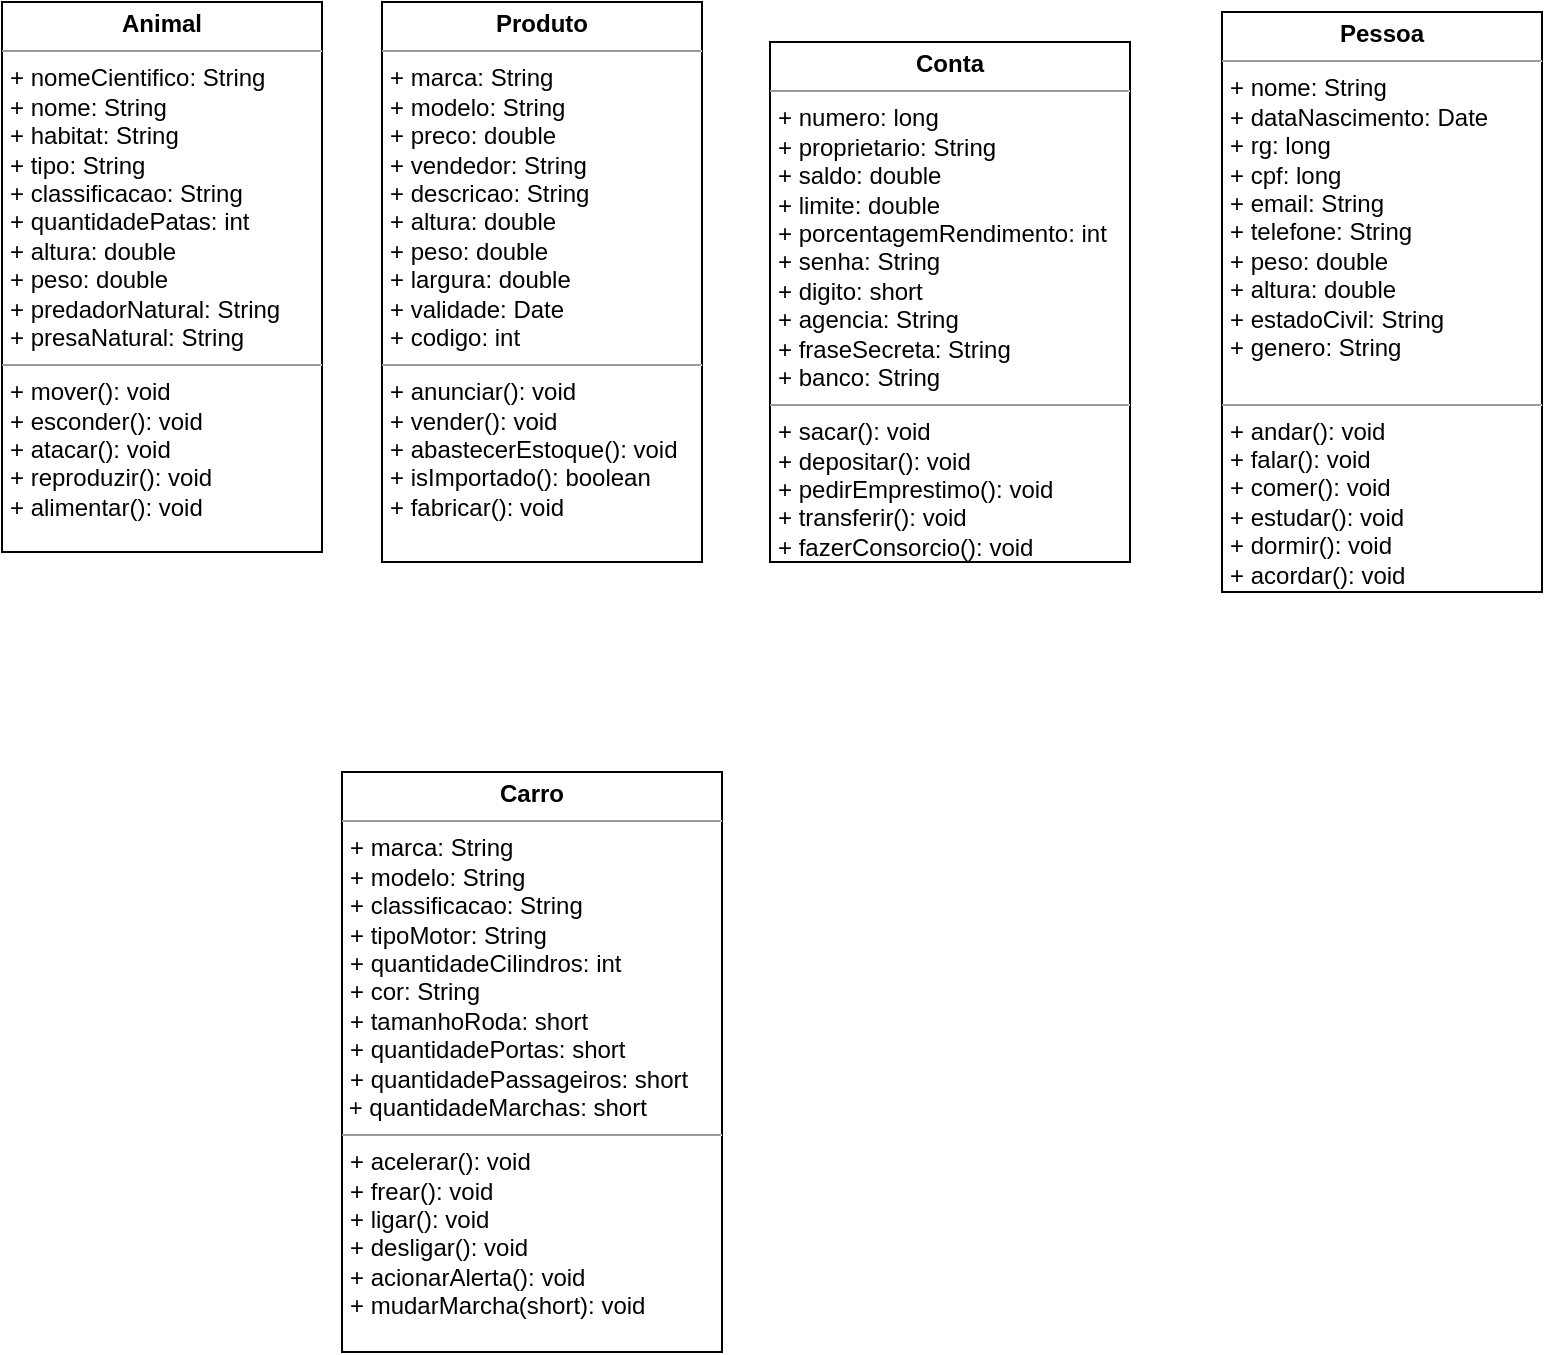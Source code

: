 <mxfile version="14.2.9" type="github">
  <diagram id="IfX7EsXPZk5lvoaHS9w1" name="Page-1">
    <mxGraphModel dx="1381" dy="764" grid="1" gridSize="10" guides="1" tooltips="1" connect="1" arrows="1" fold="1" page="1" pageScale="1" pageWidth="827" pageHeight="1169" math="0" shadow="0">
      <root>
        <mxCell id="0" />
        <mxCell id="1" parent="0" />
        <mxCell id="fcPDaP9ggg8kMUW5NAz6-1" value="&lt;p style=&quot;margin: 0px ; margin-top: 4px ; text-align: center&quot;&gt;&lt;b&gt;Pessoa&lt;/b&gt;&lt;/p&gt;&lt;hr size=&quot;1&quot;&gt;&lt;p style=&quot;margin: 0px ; margin-left: 4px&quot;&gt;+ nome: String&lt;/p&gt;&lt;p style=&quot;margin: 0px ; margin-left: 4px&quot;&gt;+ dataNascimento: Date&lt;/p&gt;&lt;p style=&quot;margin: 0px ; margin-left: 4px&quot;&gt;+ rg: long&lt;/p&gt;&lt;p style=&quot;margin: 0px ; margin-left: 4px&quot;&gt;+ cpf: long&lt;/p&gt;&lt;p style=&quot;margin: 0px ; margin-left: 4px&quot;&gt;+ email: String&lt;/p&gt;&lt;p style=&quot;margin: 0px ; margin-left: 4px&quot;&gt;+ telefone: String&lt;/p&gt;&lt;p style=&quot;margin: 0px ; margin-left: 4px&quot;&gt;+ peso: double&lt;/p&gt;&lt;p style=&quot;margin: 0px ; margin-left: 4px&quot;&gt;+ altura: double&lt;/p&gt;&lt;p style=&quot;margin: 0px ; margin-left: 4px&quot;&gt;+ estadoCivil: String&lt;/p&gt;&lt;p style=&quot;margin: 0px ; margin-left: 4px&quot;&gt;+ genero: String&lt;/p&gt;&lt;p style=&quot;margin: 0px ; margin-left: 4px&quot;&gt;&lt;br&gt;&lt;/p&gt;&lt;hr size=&quot;1&quot;&gt;&lt;p style=&quot;margin: 0px ; margin-left: 4px&quot;&gt;+ andar(): void&lt;/p&gt;&lt;p style=&quot;margin: 0px ; margin-left: 4px&quot;&gt;+ falar(): void&lt;/p&gt;&lt;p style=&quot;margin: 0px ; margin-left: 4px&quot;&gt;+ comer(): void&lt;/p&gt;&lt;p style=&quot;margin: 0px ; margin-left: 4px&quot;&gt;+ estudar(): void&lt;/p&gt;&lt;p style=&quot;margin: 0px ; margin-left: 4px&quot;&gt;+ dormir(): void&lt;/p&gt;&lt;p style=&quot;margin: 0px ; margin-left: 4px&quot;&gt;+ acordar(): void&lt;/p&gt;" style="verticalAlign=top;align=left;overflow=fill;fontSize=12;fontFamily=Helvetica;html=1;" vertex="1" parent="1">
          <mxGeometry x="640" y="100" width="160" height="290" as="geometry" />
        </mxCell>
        <mxCell id="fcPDaP9ggg8kMUW5NAz6-2" value="&lt;p style=&quot;margin: 0px ; margin-top: 4px ; text-align: center&quot;&gt;&lt;b&gt;Conta&lt;/b&gt;&lt;/p&gt;&lt;hr size=&quot;1&quot;&gt;&lt;p style=&quot;margin: 0px ; margin-left: 4px&quot;&gt;+ numero: long&lt;/p&gt;&lt;p style=&quot;margin: 0px ; margin-left: 4px&quot;&gt;+ proprietario: String&lt;/p&gt;&lt;p style=&quot;margin: 0px ; margin-left: 4px&quot;&gt;+ saldo: double&lt;/p&gt;&lt;p style=&quot;margin: 0px ; margin-left: 4px&quot;&gt;+ limite: double&lt;/p&gt;&lt;p style=&quot;margin: 0px ; margin-left: 4px&quot;&gt;+ porcentagemRendimento: int&lt;/p&gt;&lt;p style=&quot;margin: 0px ; margin-left: 4px&quot;&gt;+ senha: String&lt;/p&gt;&lt;p style=&quot;margin: 0px ; margin-left: 4px&quot;&gt;+ digito: short&lt;/p&gt;&lt;p style=&quot;margin: 0px ; margin-left: 4px&quot;&gt;+ agencia: String&lt;/p&gt;&lt;p style=&quot;margin: 0px ; margin-left: 4px&quot;&gt;+ fraseSecreta: String&lt;/p&gt;&lt;p style=&quot;margin: 0px ; margin-left: 4px&quot;&gt;+ banco: String&lt;/p&gt;&lt;hr size=&quot;1&quot;&gt;&lt;p style=&quot;margin: 0px ; margin-left: 4px&quot;&gt;+ sacar(): void&lt;/p&gt;&lt;p style=&quot;margin: 0px ; margin-left: 4px&quot;&gt;+ depositar(): void&lt;/p&gt;&lt;p style=&quot;margin: 0px ; margin-left: 4px&quot;&gt;+ pedirEmprestimo(): void&lt;/p&gt;&lt;p style=&quot;margin: 0px ; margin-left: 4px&quot;&gt;+ transferir(): void&lt;/p&gt;&lt;p style=&quot;margin: 0px ; margin-left: 4px&quot;&gt;+ fazerConsorcio(): void&lt;/p&gt;" style="verticalAlign=top;align=left;overflow=fill;fontSize=12;fontFamily=Helvetica;html=1;" vertex="1" parent="1">
          <mxGeometry x="414" y="115" width="180" height="260" as="geometry" />
        </mxCell>
        <mxCell id="fcPDaP9ggg8kMUW5NAz6-3" value="&lt;p style=&quot;margin: 0px ; margin-top: 4px ; text-align: center&quot;&gt;&lt;b&gt;Animal&lt;/b&gt;&lt;/p&gt;&lt;hr size=&quot;1&quot;&gt;&lt;p style=&quot;margin: 0px ; margin-left: 4px&quot;&gt;+ nomeCientifico: String&lt;/p&gt;&lt;p style=&quot;margin: 0px ; margin-left: 4px&quot;&gt;+ nome: String&lt;/p&gt;&lt;p style=&quot;margin: 0px ; margin-left: 4px&quot;&gt;+ habitat: String&lt;/p&gt;&lt;p style=&quot;margin: 0px ; margin-left: 4px&quot;&gt;+ tipo: String&lt;/p&gt;&lt;p style=&quot;margin: 0px ; margin-left: 4px&quot;&gt;+ classificacao: String&lt;/p&gt;&lt;p style=&quot;margin: 0px ; margin-left: 4px&quot;&gt;+ quantidadePatas: int&lt;/p&gt;&lt;p style=&quot;margin: 0px ; margin-left: 4px&quot;&gt;+ altura: double&lt;/p&gt;&lt;p style=&quot;margin: 0px ; margin-left: 4px&quot;&gt;+ peso: double&lt;/p&gt;&lt;p style=&quot;margin: 0px ; margin-left: 4px&quot;&gt;+ predadorNatural: String&lt;/p&gt;&lt;p style=&quot;margin: 0px ; margin-left: 4px&quot;&gt;+ presaNatural: String&lt;/p&gt;&lt;hr size=&quot;1&quot;&gt;&lt;p style=&quot;margin: 0px ; margin-left: 4px&quot;&gt;+ mover(): void&lt;/p&gt;&lt;p style=&quot;margin: 0px ; margin-left: 4px&quot;&gt;+ esconder(): void&lt;/p&gt;&lt;p style=&quot;margin: 0px ; margin-left: 4px&quot;&gt;+ atacar(): void&lt;/p&gt;&lt;p style=&quot;margin: 0px ; margin-left: 4px&quot;&gt;+ reproduzir(): void&amp;nbsp;&lt;/p&gt;&lt;p style=&quot;margin: 0px ; margin-left: 4px&quot;&gt;+ alimentar(): void&lt;/p&gt;" style="verticalAlign=top;align=left;overflow=fill;fontSize=12;fontFamily=Helvetica;html=1;" vertex="1" parent="1">
          <mxGeometry x="30" y="95" width="160" height="275" as="geometry" />
        </mxCell>
        <mxCell id="fcPDaP9ggg8kMUW5NAz6-4" value="&lt;p style=&quot;margin: 0px ; margin-top: 4px ; text-align: center&quot;&gt;&lt;b&gt;Produto&lt;/b&gt;&lt;/p&gt;&lt;hr size=&quot;1&quot;&gt;&lt;p style=&quot;margin: 0px ; margin-left: 4px&quot;&gt;+ marca: String&lt;/p&gt;&lt;p style=&quot;margin: 0px ; margin-left: 4px&quot;&gt;+ modelo: String&lt;/p&gt;&lt;p style=&quot;margin: 0px ; margin-left: 4px&quot;&gt;+ preco: double&lt;/p&gt;&lt;p style=&quot;margin: 0px ; margin-left: 4px&quot;&gt;+ vendedor: String&lt;/p&gt;&lt;p style=&quot;margin: 0px ; margin-left: 4px&quot;&gt;+ descricao: String&lt;/p&gt;&lt;p style=&quot;margin: 0px ; margin-left: 4px&quot;&gt;+ altura: double&lt;/p&gt;&lt;p style=&quot;margin: 0px ; margin-left: 4px&quot;&gt;+ peso: double&lt;/p&gt;&lt;p style=&quot;margin: 0px ; margin-left: 4px&quot;&gt;+ largura: double&amp;nbsp;&lt;/p&gt;&lt;p style=&quot;margin: 0px ; margin-left: 4px&quot;&gt;+ validade: Date&lt;/p&gt;&lt;p style=&quot;margin: 0px ; margin-left: 4px&quot;&gt;+ codigo: int&lt;/p&gt;&lt;hr size=&quot;1&quot;&gt;&lt;p style=&quot;margin: 0px ; margin-left: 4px&quot;&gt;+ anunciar(): void&lt;/p&gt;&lt;p style=&quot;margin: 0px ; margin-left: 4px&quot;&gt;+ vender(): void&lt;/p&gt;&lt;p style=&quot;margin: 0px ; margin-left: 4px&quot;&gt;+ abastecerEstoque(): void&lt;/p&gt;&lt;p style=&quot;margin: 0px ; margin-left: 4px&quot;&gt;+ isImportado(): boolean&lt;/p&gt;&lt;p style=&quot;margin: 0px ; margin-left: 4px&quot;&gt;+ fabricar(): void&lt;/p&gt;" style="verticalAlign=top;align=left;overflow=fill;fontSize=12;fontFamily=Helvetica;html=1;" vertex="1" parent="1">
          <mxGeometry x="220" y="95" width="160" height="280" as="geometry" />
        </mxCell>
        <mxCell id="fcPDaP9ggg8kMUW5NAz6-5" value="&lt;p style=&quot;margin: 0px ; margin-top: 4px ; text-align: center&quot;&gt;&lt;b&gt;Carro&lt;/b&gt;&lt;/p&gt;&lt;hr size=&quot;1&quot;&gt;&lt;p style=&quot;margin: 0px ; margin-left: 4px&quot;&gt;+ marca: String&lt;/p&gt;&lt;p style=&quot;margin: 0px ; margin-left: 4px&quot;&gt;+ modelo: String&lt;/p&gt;&lt;p style=&quot;margin: 0px ; margin-left: 4px&quot;&gt;+ classificacao: String&lt;/p&gt;&lt;p style=&quot;margin: 0px ; margin-left: 4px&quot;&gt;+ tipoMotor: String&lt;/p&gt;&lt;p style=&quot;margin: 0px ; margin-left: 4px&quot;&gt;+ quantidadeCilindros: int&lt;/p&gt;&lt;p style=&quot;margin: 0px ; margin-left: 4px&quot;&gt;+ cor: String&lt;/p&gt;&lt;p style=&quot;margin: 0px ; margin-left: 4px&quot;&gt;+ tamanhoRoda: short&lt;/p&gt;&lt;p style=&quot;margin: 0px ; margin-left: 4px&quot;&gt;+ quantidadePortas: short&lt;/p&gt;&lt;p style=&quot;margin: 0px ; margin-left: 4px&quot;&gt;+ quantidadePassageiros: short&lt;/p&gt;&amp;nbsp;+ quantidadeMarchas: short&lt;br&gt;&lt;hr size=&quot;1&quot;&gt;&lt;p style=&quot;margin: 0px ; margin-left: 4px&quot;&gt;+ acelerar(): void&lt;/p&gt;&lt;p style=&quot;margin: 0px ; margin-left: 4px&quot;&gt;+ frear(): void&lt;/p&gt;&lt;p style=&quot;margin: 0px ; margin-left: 4px&quot;&gt;+ ligar(): void&lt;/p&gt;&lt;p style=&quot;margin: 0px ; margin-left: 4px&quot;&gt;+ desligar(): void&lt;/p&gt;&lt;p style=&quot;margin: 0px ; margin-left: 4px&quot;&gt;+ acionarAlerta(): void&lt;/p&gt;&lt;p style=&quot;margin: 0px ; margin-left: 4px&quot;&gt;+ mudarMarcha(short): void&lt;/p&gt;" style="verticalAlign=top;align=left;overflow=fill;fontSize=12;fontFamily=Helvetica;html=1;" vertex="1" parent="1">
          <mxGeometry x="200" y="480" width="190" height="290" as="geometry" />
        </mxCell>
      </root>
    </mxGraphModel>
  </diagram>
</mxfile>
